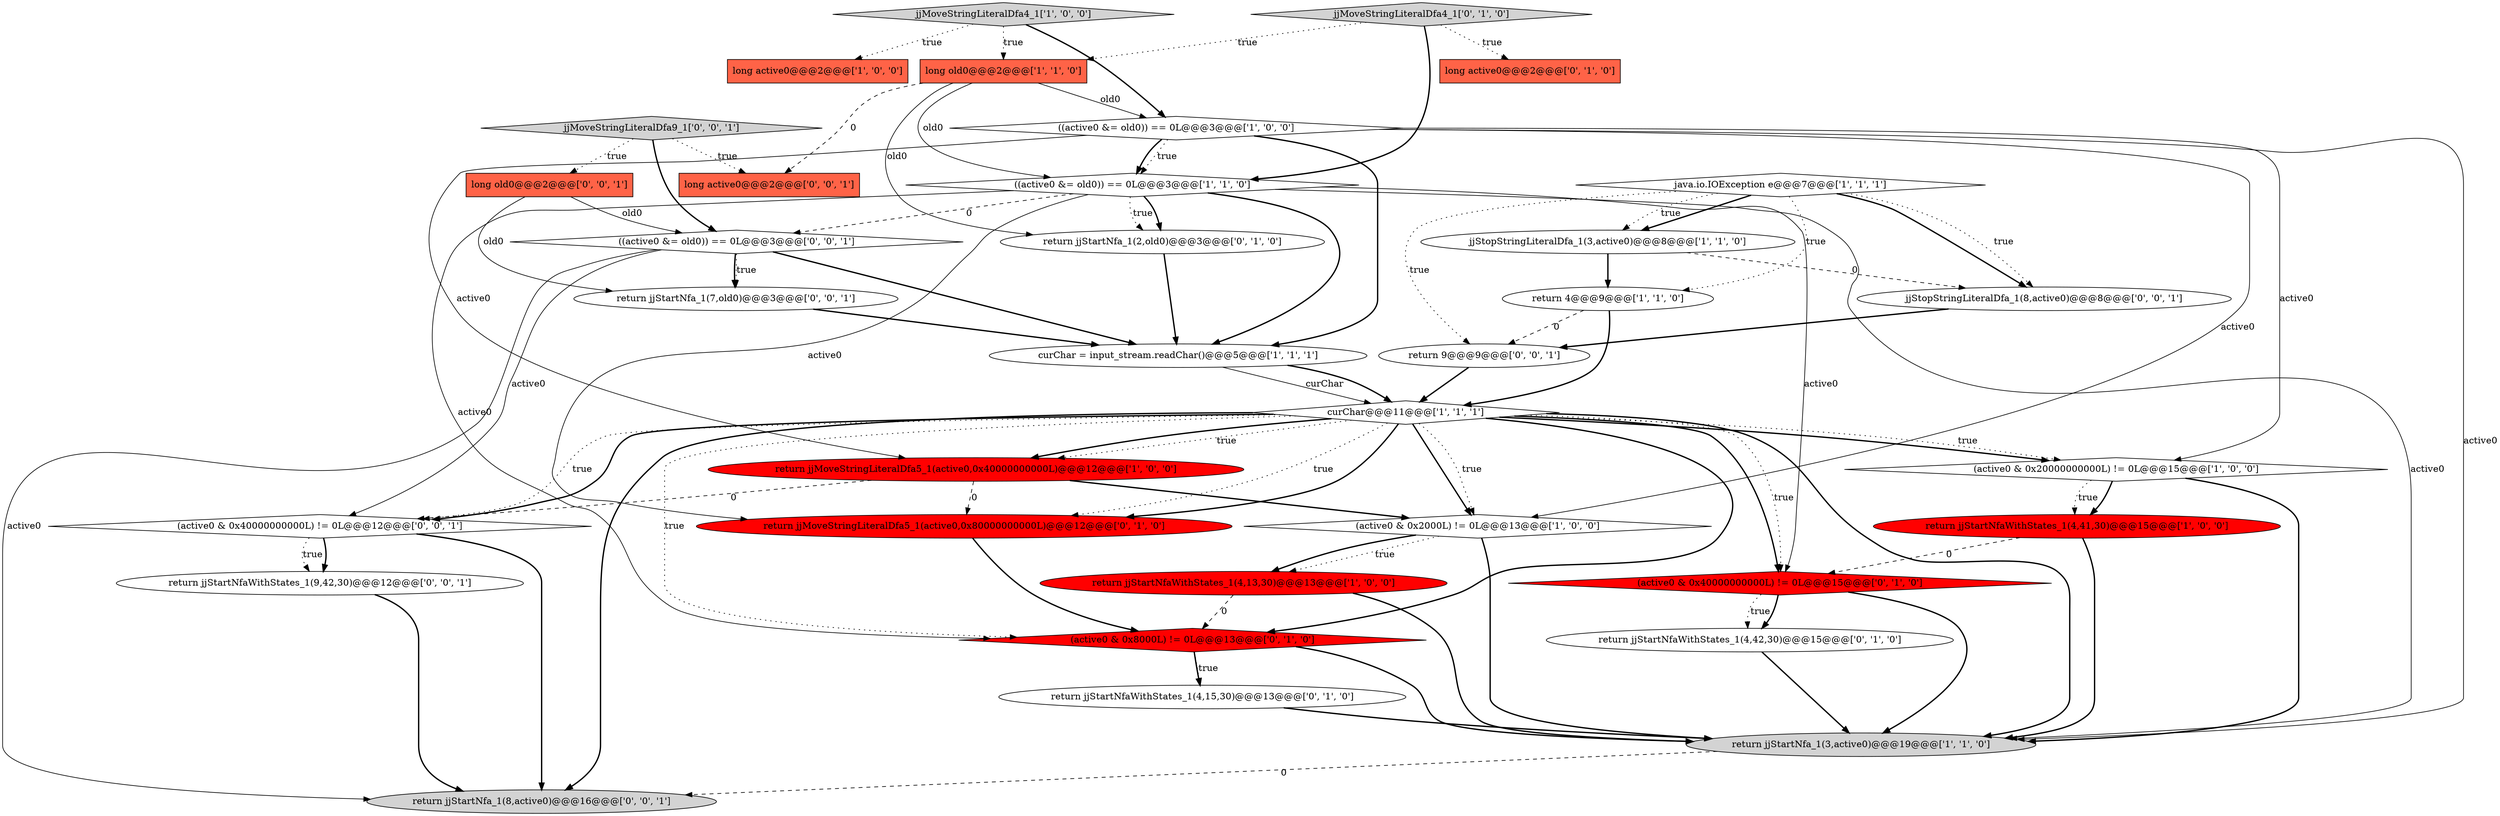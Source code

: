 digraph {
27 [style = filled, label = "return jjStartNfa_1(7,old0)@@@3@@@['0', '0', '1']", fillcolor = white, shape = ellipse image = "AAA0AAABBB3BBB"];
1 [style = filled, label = "curChar = input_stream.readChar()@@@5@@@['1', '1', '1']", fillcolor = white, shape = ellipse image = "AAA0AAABBB1BBB"];
13 [style = filled, label = "return jjStartNfaWithStates_1(4,41,30)@@@15@@@['1', '0', '0']", fillcolor = red, shape = ellipse image = "AAA1AAABBB1BBB"];
3 [style = filled, label = "(active0 & 0x2000L) != 0L@@@13@@@['1', '0', '0']", fillcolor = white, shape = diamond image = "AAA0AAABBB1BBB"];
22 [style = filled, label = "(active0 & 0x40000000000L) != 0L@@@15@@@['0', '1', '0']", fillcolor = red, shape = diamond image = "AAA1AAABBB2BBB"];
10 [style = filled, label = "((active0 &= old0)) == 0L@@@3@@@['1', '1', '0']", fillcolor = white, shape = diamond image = "AAA0AAABBB1BBB"];
30 [style = filled, label = "return 9@@@9@@@['0', '0', '1']", fillcolor = white, shape = ellipse image = "AAA0AAABBB3BBB"];
33 [style = filled, label = "long active0@@@2@@@['0', '0', '1']", fillcolor = tomato, shape = box image = "AAA0AAABBB3BBB"];
7 [style = filled, label = "return jjStartNfa_1(3,active0)@@@19@@@['1', '1', '0']", fillcolor = lightgray, shape = ellipse image = "AAA0AAABBB1BBB"];
20 [style = filled, label = "long active0@@@2@@@['0', '1', '0']", fillcolor = tomato, shape = box image = "AAA0AAABBB2BBB"];
15 [style = filled, label = "jjMoveStringLiteralDfa4_1['1', '0', '0']", fillcolor = lightgray, shape = diamond image = "AAA0AAABBB1BBB"];
0 [style = filled, label = "(active0 & 0x20000000000L) != 0L@@@15@@@['1', '0', '0']", fillcolor = white, shape = diamond image = "AAA0AAABBB1BBB"];
32 [style = filled, label = "jjStopStringLiteralDfa_1(8,active0)@@@8@@@['0', '0', '1']", fillcolor = white, shape = ellipse image = "AAA0AAABBB3BBB"];
5 [style = filled, label = "long active0@@@2@@@['1', '0', '0']", fillcolor = tomato, shape = box image = "AAA0AAABBB1BBB"];
24 [style = filled, label = "return jjStartNfaWithStates_1(9,42,30)@@@12@@@['0', '0', '1']", fillcolor = white, shape = ellipse image = "AAA0AAABBB3BBB"];
12 [style = filled, label = "return jjStartNfaWithStates_1(4,13,30)@@@13@@@['1', '0', '0']", fillcolor = red, shape = ellipse image = "AAA1AAABBB1BBB"];
17 [style = filled, label = "return jjMoveStringLiteralDfa5_1(active0,0x80000000000L)@@@12@@@['0', '1', '0']", fillcolor = red, shape = ellipse image = "AAA1AAABBB2BBB"];
23 [style = filled, label = "jjMoveStringLiteralDfa4_1['0', '1', '0']", fillcolor = lightgray, shape = diamond image = "AAA0AAABBB2BBB"];
19 [style = filled, label = "(active0 & 0x8000L) != 0L@@@13@@@['0', '1', '0']", fillcolor = red, shape = diamond image = "AAA1AAABBB2BBB"];
4 [style = filled, label = "return jjMoveStringLiteralDfa5_1(active0,0x40000000000L)@@@12@@@['1', '0', '0']", fillcolor = red, shape = ellipse image = "AAA1AAABBB1BBB"];
18 [style = filled, label = "return jjStartNfaWithStates_1(4,15,30)@@@13@@@['0', '1', '0']", fillcolor = white, shape = ellipse image = "AAA0AAABBB2BBB"];
31 [style = filled, label = "(active0 & 0x40000000000L) != 0L@@@12@@@['0', '0', '1']", fillcolor = white, shape = diamond image = "AAA0AAABBB3BBB"];
26 [style = filled, label = "return jjStartNfa_1(8,active0)@@@16@@@['0', '0', '1']", fillcolor = lightgray, shape = ellipse image = "AAA0AAABBB3BBB"];
14 [style = filled, label = "jjStopStringLiteralDfa_1(3,active0)@@@8@@@['1', '1', '0']", fillcolor = white, shape = ellipse image = "AAA0AAABBB1BBB"];
6 [style = filled, label = "((active0 &= old0)) == 0L@@@3@@@['1', '0', '0']", fillcolor = white, shape = diamond image = "AAA0AAABBB1BBB"];
16 [style = filled, label = "return jjStartNfa_1(2,old0)@@@3@@@['0', '1', '0']", fillcolor = white, shape = ellipse image = "AAA0AAABBB2BBB"];
21 [style = filled, label = "return jjStartNfaWithStates_1(4,42,30)@@@15@@@['0', '1', '0']", fillcolor = white, shape = ellipse image = "AAA0AAABBB2BBB"];
9 [style = filled, label = "long old0@@@2@@@['1', '1', '0']", fillcolor = tomato, shape = box image = "AAA0AAABBB1BBB"];
25 [style = filled, label = "jjMoveStringLiteralDfa9_1['0', '0', '1']", fillcolor = lightgray, shape = diamond image = "AAA0AAABBB3BBB"];
28 [style = filled, label = "long old0@@@2@@@['0', '0', '1']", fillcolor = tomato, shape = box image = "AAA0AAABBB3BBB"];
29 [style = filled, label = "((active0 &= old0)) == 0L@@@3@@@['0', '0', '1']", fillcolor = white, shape = diamond image = "AAA0AAABBB3BBB"];
11 [style = filled, label = "java.io.IOException e@@@7@@@['1', '1', '1']", fillcolor = white, shape = diamond image = "AAA0AAABBB1BBB"];
2 [style = filled, label = "return 4@@@9@@@['1', '1', '0']", fillcolor = white, shape = ellipse image = "AAA0AAABBB1BBB"];
8 [style = filled, label = "curChar@@@11@@@['1', '1', '1']", fillcolor = white, shape = diamond image = "AAA0AAABBB1BBB"];
10->19 [style = solid, label="active0"];
10->22 [style = solid, label="active0"];
0->13 [style = bold, label=""];
11->14 [style = bold, label=""];
25->28 [style = dotted, label="true"];
28->27 [style = solid, label="old0"];
25->29 [style = bold, label=""];
8->4 [style = dotted, label="true"];
12->7 [style = bold, label=""];
15->9 [style = dotted, label="true"];
8->0 [style = bold, label=""];
28->29 [style = solid, label="old0"];
11->2 [style = dotted, label="true"];
9->6 [style = solid, label="old0"];
6->7 [style = solid, label="active0"];
29->26 [style = solid, label="active0"];
8->22 [style = dotted, label="true"];
8->0 [style = dotted, label="true"];
8->4 [style = bold, label=""];
29->1 [style = bold, label=""];
30->8 [style = bold, label=""];
7->26 [style = dashed, label="0"];
1->8 [style = solid, label="curChar"];
10->16 [style = dotted, label="true"];
8->31 [style = dotted, label="true"];
4->3 [style = bold, label=""];
19->18 [style = bold, label=""];
4->17 [style = dashed, label="0"];
8->17 [style = dotted, label="true"];
11->14 [style = dotted, label="true"];
6->3 [style = solid, label="active0"];
10->29 [style = dashed, label="0"];
2->30 [style = dashed, label="0"];
22->7 [style = bold, label=""];
10->17 [style = solid, label="active0"];
23->9 [style = dotted, label="true"];
8->22 [style = bold, label=""];
0->7 [style = bold, label=""];
8->17 [style = bold, label=""];
29->27 [style = bold, label=""];
12->19 [style = dashed, label="0"];
3->7 [style = bold, label=""];
23->10 [style = bold, label=""];
21->7 [style = bold, label=""];
18->7 [style = bold, label=""];
10->1 [style = bold, label=""];
8->19 [style = dotted, label="true"];
15->5 [style = dotted, label="true"];
22->21 [style = dotted, label="true"];
29->31 [style = solid, label="active0"];
1->8 [style = bold, label=""];
11->30 [style = dotted, label="true"];
8->31 [style = bold, label=""];
31->24 [style = bold, label=""];
8->3 [style = bold, label=""];
19->18 [style = dotted, label="true"];
11->32 [style = bold, label=""];
9->16 [style = solid, label="old0"];
9->10 [style = solid, label="old0"];
3->12 [style = bold, label=""];
32->30 [style = bold, label=""];
8->3 [style = dotted, label="true"];
6->0 [style = solid, label="active0"];
6->10 [style = dotted, label="true"];
6->1 [style = bold, label=""];
24->26 [style = bold, label=""];
31->26 [style = bold, label=""];
23->20 [style = dotted, label="true"];
14->32 [style = dashed, label="0"];
10->16 [style = bold, label=""];
16->1 [style = bold, label=""];
6->10 [style = bold, label=""];
14->2 [style = bold, label=""];
25->33 [style = dotted, label="true"];
11->32 [style = dotted, label="true"];
27->1 [style = bold, label=""];
0->13 [style = dotted, label="true"];
10->7 [style = solid, label="active0"];
8->19 [style = bold, label=""];
29->27 [style = dotted, label="true"];
22->21 [style = bold, label=""];
4->31 [style = dashed, label="0"];
6->4 [style = solid, label="active0"];
15->6 [style = bold, label=""];
17->19 [style = bold, label=""];
8->7 [style = bold, label=""];
9->33 [style = dashed, label="0"];
13->7 [style = bold, label=""];
3->12 [style = dotted, label="true"];
31->24 [style = dotted, label="true"];
13->22 [style = dashed, label="0"];
19->7 [style = bold, label=""];
2->8 [style = bold, label=""];
8->26 [style = bold, label=""];
}
